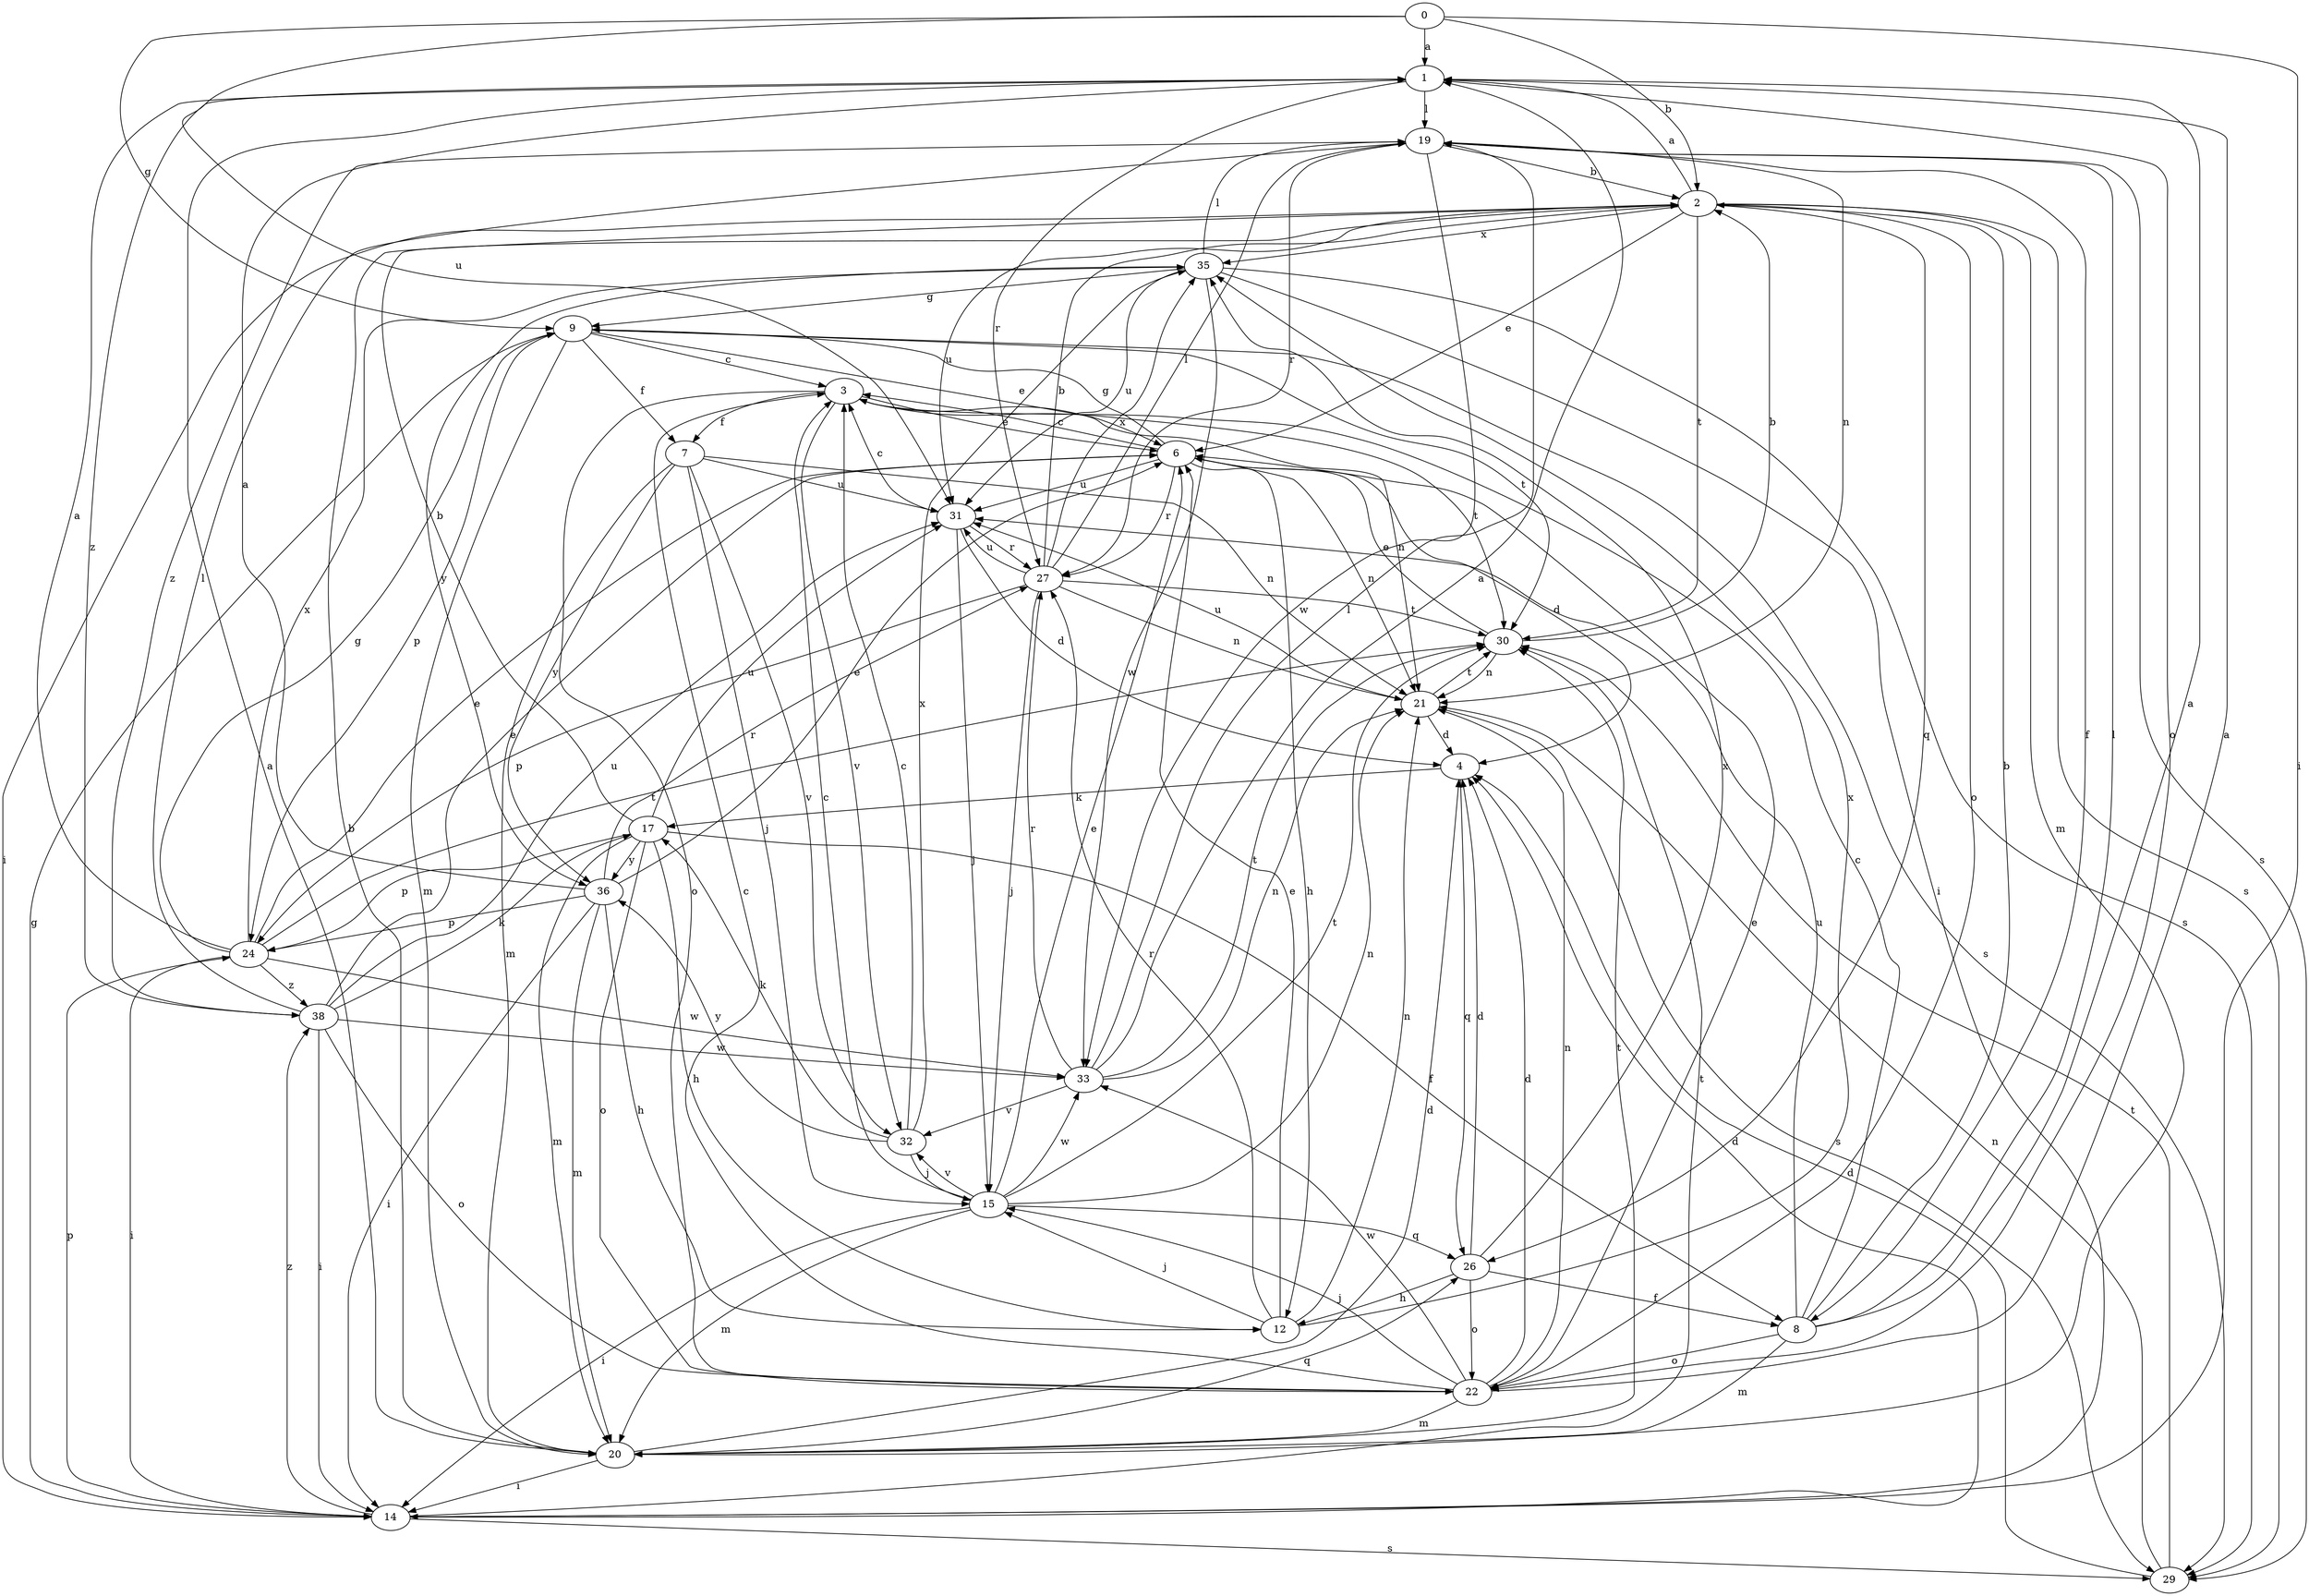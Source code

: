 strict digraph  {
0;
1;
2;
3;
4;
6;
7;
8;
9;
12;
14;
15;
17;
19;
20;
21;
22;
24;
26;
27;
29;
30;
31;
32;
33;
35;
36;
38;
0 -> 1  [label=a];
0 -> 2  [label=b];
0 -> 9  [label=g];
0 -> 14  [label=i];
0 -> 31  [label=u];
1 -> 19  [label=l];
1 -> 22  [label=o];
1 -> 27  [label=r];
1 -> 38  [label=z];
2 -> 1  [label=a];
2 -> 6  [label=e];
2 -> 14  [label=i];
2 -> 20  [label=m];
2 -> 22  [label=o];
2 -> 26  [label=q];
2 -> 29  [label=s];
2 -> 30  [label=t];
2 -> 31  [label=u];
2 -> 35  [label=x];
3 -> 6  [label=e];
3 -> 7  [label=f];
3 -> 21  [label=n];
3 -> 22  [label=o];
3 -> 30  [label=t];
3 -> 32  [label=v];
4 -> 17  [label=k];
4 -> 26  [label=q];
6 -> 3  [label=c];
6 -> 4  [label=d];
6 -> 9  [label=g];
6 -> 12  [label=h];
6 -> 21  [label=n];
6 -> 27  [label=r];
6 -> 31  [label=u];
7 -> 15  [label=j];
7 -> 20  [label=m];
7 -> 21  [label=n];
7 -> 31  [label=u];
7 -> 32  [label=v];
7 -> 36  [label=y];
8 -> 1  [label=a];
8 -> 2  [label=b];
8 -> 3  [label=c];
8 -> 19  [label=l];
8 -> 20  [label=m];
8 -> 22  [label=o];
8 -> 31  [label=u];
9 -> 3  [label=c];
9 -> 6  [label=e];
9 -> 7  [label=f];
9 -> 20  [label=m];
9 -> 24  [label=p];
9 -> 29  [label=s];
9 -> 30  [label=t];
12 -> 6  [label=e];
12 -> 15  [label=j];
12 -> 21  [label=n];
12 -> 27  [label=r];
12 -> 35  [label=x];
14 -> 4  [label=d];
14 -> 9  [label=g];
14 -> 24  [label=p];
14 -> 29  [label=s];
14 -> 30  [label=t];
14 -> 38  [label=z];
15 -> 3  [label=c];
15 -> 6  [label=e];
15 -> 14  [label=i];
15 -> 20  [label=m];
15 -> 21  [label=n];
15 -> 26  [label=q];
15 -> 30  [label=t];
15 -> 32  [label=v];
15 -> 33  [label=w];
17 -> 2  [label=b];
17 -> 8  [label=f];
17 -> 12  [label=h];
17 -> 20  [label=m];
17 -> 22  [label=o];
17 -> 24  [label=p];
17 -> 31  [label=u];
17 -> 36  [label=y];
19 -> 2  [label=b];
19 -> 8  [label=f];
19 -> 21  [label=n];
19 -> 27  [label=r];
19 -> 29  [label=s];
19 -> 33  [label=w];
19 -> 38  [label=z];
20 -> 1  [label=a];
20 -> 2  [label=b];
20 -> 4  [label=d];
20 -> 14  [label=i];
20 -> 26  [label=q];
20 -> 30  [label=t];
21 -> 4  [label=d];
21 -> 29  [label=s];
21 -> 30  [label=t];
21 -> 31  [label=u];
22 -> 1  [label=a];
22 -> 3  [label=c];
22 -> 4  [label=d];
22 -> 6  [label=e];
22 -> 15  [label=j];
22 -> 20  [label=m];
22 -> 21  [label=n];
22 -> 33  [label=w];
24 -> 1  [label=a];
24 -> 6  [label=e];
24 -> 9  [label=g];
24 -> 14  [label=i];
24 -> 30  [label=t];
24 -> 33  [label=w];
24 -> 35  [label=x];
24 -> 38  [label=z];
26 -> 4  [label=d];
26 -> 8  [label=f];
26 -> 12  [label=h];
26 -> 22  [label=o];
26 -> 35  [label=x];
27 -> 2  [label=b];
27 -> 15  [label=j];
27 -> 19  [label=l];
27 -> 21  [label=n];
27 -> 24  [label=p];
27 -> 30  [label=t];
27 -> 31  [label=u];
27 -> 35  [label=x];
29 -> 4  [label=d];
29 -> 21  [label=n];
29 -> 30  [label=t];
30 -> 2  [label=b];
30 -> 6  [label=e];
30 -> 21  [label=n];
31 -> 3  [label=c];
31 -> 4  [label=d];
31 -> 15  [label=j];
31 -> 27  [label=r];
32 -> 3  [label=c];
32 -> 15  [label=j];
32 -> 17  [label=k];
32 -> 35  [label=x];
32 -> 36  [label=y];
33 -> 1  [label=a];
33 -> 19  [label=l];
33 -> 21  [label=n];
33 -> 27  [label=r];
33 -> 30  [label=t];
33 -> 32  [label=v];
35 -> 9  [label=g];
35 -> 14  [label=i];
35 -> 19  [label=l];
35 -> 29  [label=s];
35 -> 31  [label=u];
35 -> 33  [label=w];
35 -> 36  [label=y];
36 -> 1  [label=a];
36 -> 6  [label=e];
36 -> 12  [label=h];
36 -> 14  [label=i];
36 -> 20  [label=m];
36 -> 24  [label=p];
36 -> 27  [label=r];
38 -> 6  [label=e];
38 -> 14  [label=i];
38 -> 17  [label=k];
38 -> 19  [label=l];
38 -> 22  [label=o];
38 -> 31  [label=u];
38 -> 33  [label=w];
}
